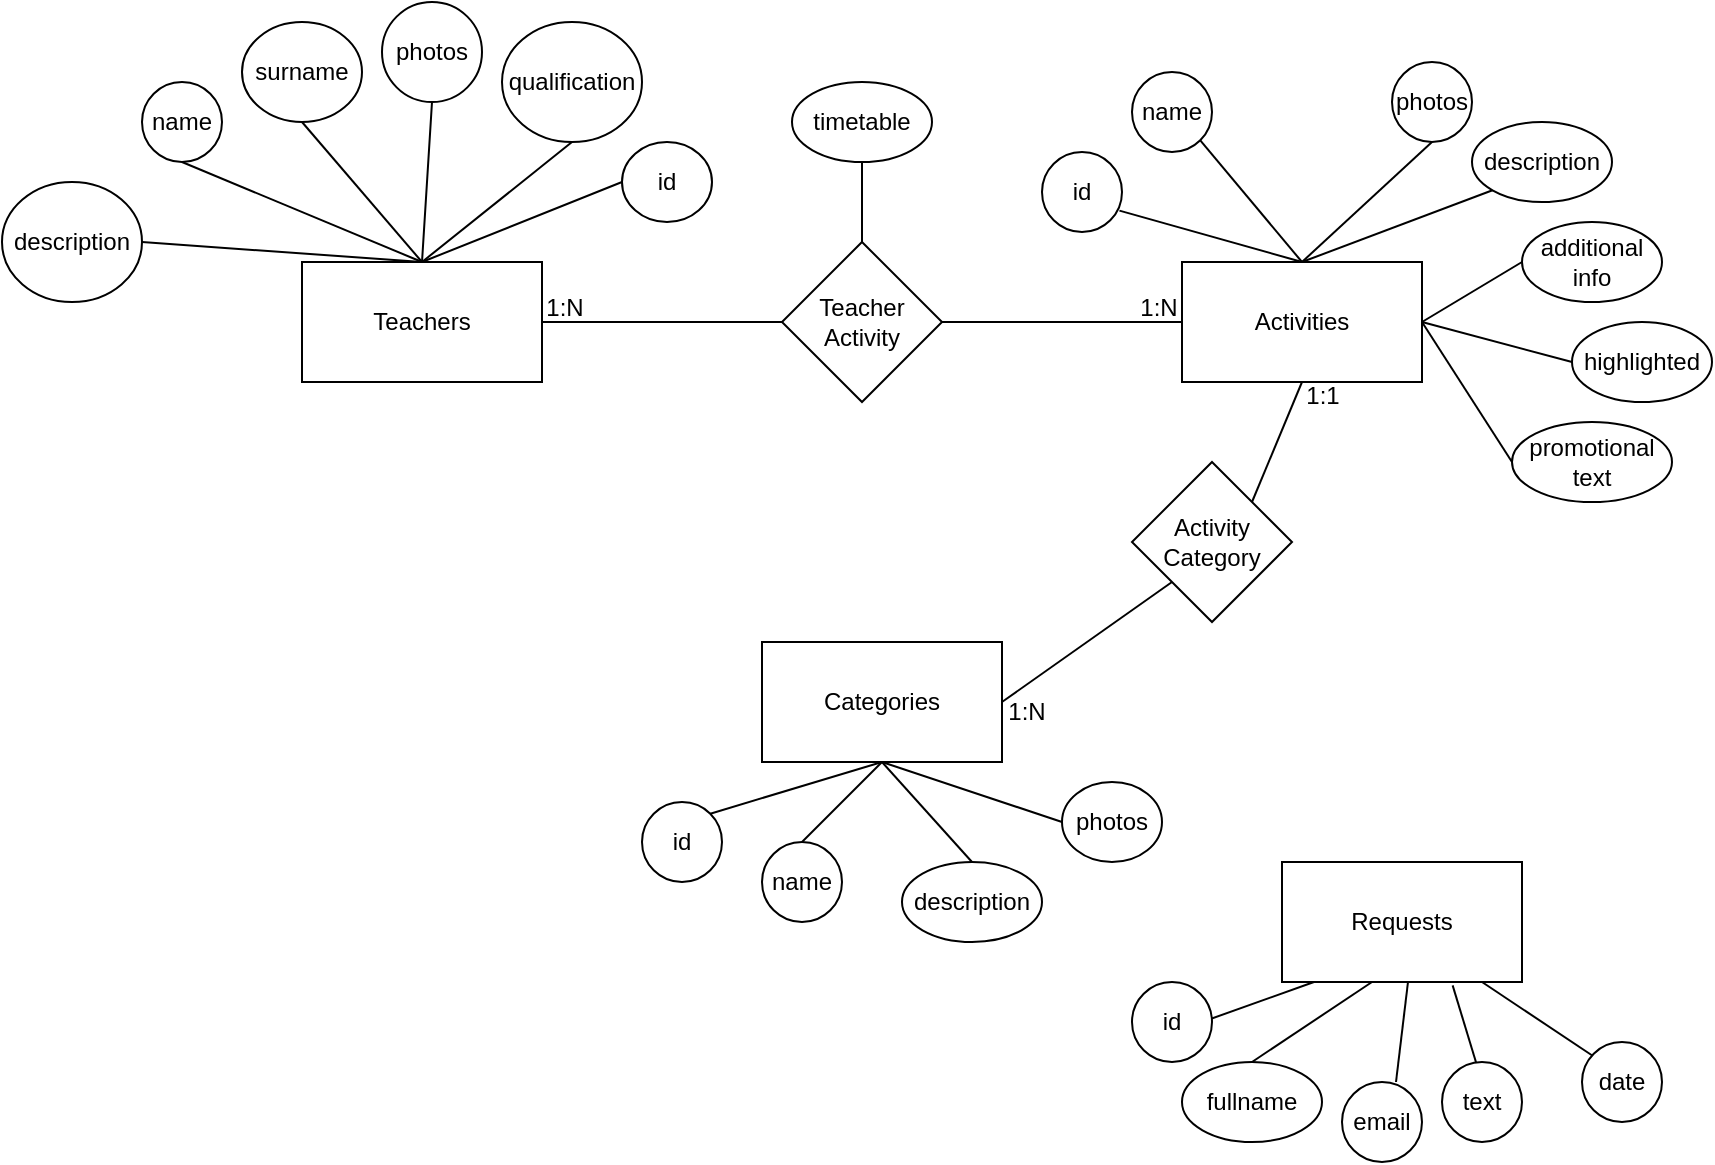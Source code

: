 <mxfile version="27.1.6">
  <diagram id="R2lEEEUBdFMjLlhIrx00" name="Page-1">
    <mxGraphModel dx="1826" dy="672" grid="1" gridSize="10" guides="1" tooltips="1" connect="1" arrows="1" fold="1" page="1" pageScale="1" pageWidth="850" pageHeight="1100" math="0" shadow="0" extFonts="Permanent Marker^https://fonts.googleapis.com/css?family=Permanent+Marker">
      <root>
        <mxCell id="0" />
        <mxCell id="1" parent="0" />
        <mxCell id="-WGrOQ5jGQ6HtvXAm8pc-1" value="Teachers" style="rounded=0;whiteSpace=wrap;html=1;" parent="1" vertex="1">
          <mxGeometry x="90" y="140" width="120" height="60" as="geometry" />
        </mxCell>
        <mxCell id="-WGrOQ5jGQ6HtvXAm8pc-2" value="Activities" style="rounded=0;whiteSpace=wrap;html=1;" parent="1" vertex="1">
          <mxGeometry x="530" y="140" width="120" height="60" as="geometry" />
        </mxCell>
        <mxCell id="-WGrOQ5jGQ6HtvXAm8pc-3" value="Categories" style="rounded=0;whiteSpace=wrap;html=1;" parent="1" vertex="1">
          <mxGeometry x="320" y="330" width="120" height="60" as="geometry" />
        </mxCell>
        <mxCell id="-WGrOQ5jGQ6HtvXAm8pc-4" value="photos" style="ellipse;whiteSpace=wrap;html=1;" parent="1" vertex="1">
          <mxGeometry x="130" y="10" width="50" height="50" as="geometry" />
        </mxCell>
        <mxCell id="-WGrOQ5jGQ6HtvXAm8pc-5" value="name" style="ellipse;whiteSpace=wrap;html=1;" parent="1" vertex="1">
          <mxGeometry x="10" y="50" width="40" height="40" as="geometry" />
        </mxCell>
        <mxCell id="-WGrOQ5jGQ6HtvXAm8pc-6" value="surname" style="ellipse;whiteSpace=wrap;html=1;" parent="1" vertex="1">
          <mxGeometry x="60" y="20" width="60" height="50" as="geometry" />
        </mxCell>
        <mxCell id="-WGrOQ5jGQ6HtvXAm8pc-7" value="qualification" style="ellipse;whiteSpace=wrap;html=1;" parent="1" vertex="1">
          <mxGeometry x="190" y="20" width="70" height="60" as="geometry" />
        </mxCell>
        <mxCell id="-WGrOQ5jGQ6HtvXAm8pc-9" value="" style="endArrow=none;html=1;rounded=0;entryX=0.5;entryY=1;entryDx=0;entryDy=0;exitX=0.5;exitY=0;exitDx=0;exitDy=0;" parent="1" source="-WGrOQ5jGQ6HtvXAm8pc-1" target="-WGrOQ5jGQ6HtvXAm8pc-5" edge="1">
          <mxGeometry width="50" height="50" relative="1" as="geometry">
            <mxPoint x="40" y="150" as="sourcePoint" />
            <mxPoint x="90" y="100" as="targetPoint" />
          </mxGeometry>
        </mxCell>
        <mxCell id="-WGrOQ5jGQ6HtvXAm8pc-10" value="" style="endArrow=none;html=1;rounded=0;entryX=0.5;entryY=1;entryDx=0;entryDy=0;exitX=0.5;exitY=0;exitDx=0;exitDy=0;" parent="1" source="-WGrOQ5jGQ6HtvXAm8pc-1" target="-WGrOQ5jGQ6HtvXAm8pc-6" edge="1">
          <mxGeometry width="50" height="50" relative="1" as="geometry">
            <mxPoint x="160" y="150" as="sourcePoint" />
            <mxPoint x="60" y="100" as="targetPoint" />
          </mxGeometry>
        </mxCell>
        <mxCell id="-WGrOQ5jGQ6HtvXAm8pc-11" value="" style="endArrow=none;html=1;rounded=0;entryX=0.5;entryY=1;entryDx=0;entryDy=0;exitX=0.5;exitY=0;exitDx=0;exitDy=0;" parent="1" source="-WGrOQ5jGQ6HtvXAm8pc-1" target="-WGrOQ5jGQ6HtvXAm8pc-4" edge="1">
          <mxGeometry width="50" height="50" relative="1" as="geometry">
            <mxPoint x="170" y="160" as="sourcePoint" />
            <mxPoint x="70" y="110" as="targetPoint" />
          </mxGeometry>
        </mxCell>
        <mxCell id="-WGrOQ5jGQ6HtvXAm8pc-12" value="" style="endArrow=none;html=1;rounded=0;entryX=0.5;entryY=1;entryDx=0;entryDy=0;exitX=0.5;exitY=0;exitDx=0;exitDy=0;" parent="1" source="-WGrOQ5jGQ6HtvXAm8pc-1" target="-WGrOQ5jGQ6HtvXAm8pc-7" edge="1">
          <mxGeometry width="50" height="50" relative="1" as="geometry">
            <mxPoint x="180" y="170" as="sourcePoint" />
            <mxPoint x="80" y="120" as="targetPoint" />
          </mxGeometry>
        </mxCell>
        <mxCell id="-WGrOQ5jGQ6HtvXAm8pc-13" value="id" style="ellipse;whiteSpace=wrap;html=1;" parent="1" vertex="1">
          <mxGeometry x="250" y="80" width="45" height="40" as="geometry" />
        </mxCell>
        <mxCell id="-WGrOQ5jGQ6HtvXAm8pc-14" value="" style="endArrow=none;html=1;rounded=0;entryX=0;entryY=0.5;entryDx=0;entryDy=0;exitX=0.5;exitY=0;exitDx=0;exitDy=0;" parent="1" source="-WGrOQ5jGQ6HtvXAm8pc-1" target="-WGrOQ5jGQ6HtvXAm8pc-13" edge="1">
          <mxGeometry width="50" height="50" relative="1" as="geometry">
            <mxPoint x="160" y="150" as="sourcePoint" />
            <mxPoint x="275" y="80" as="targetPoint" />
          </mxGeometry>
        </mxCell>
        <mxCell id="-WGrOQ5jGQ6HtvXAm8pc-16" value="id" style="ellipse;whiteSpace=wrap;html=1;" parent="1" vertex="1">
          <mxGeometry x="460" y="85" width="40" height="40" as="geometry" />
        </mxCell>
        <mxCell id="-WGrOQ5jGQ6HtvXAm8pc-17" value="name" style="ellipse;whiteSpace=wrap;html=1;" parent="1" vertex="1">
          <mxGeometry x="505" y="45" width="40" height="40" as="geometry" />
        </mxCell>
        <mxCell id="-WGrOQ5jGQ6HtvXAm8pc-19" value="description" style="ellipse;whiteSpace=wrap;html=1;" parent="1" vertex="1">
          <mxGeometry x="675" y="70" width="70" height="40" as="geometry" />
        </mxCell>
        <mxCell id="-WGrOQ5jGQ6HtvXAm8pc-20" value="photos" style="ellipse;whiteSpace=wrap;html=1;" parent="1" vertex="1">
          <mxGeometry x="635" y="40" width="40" height="40" as="geometry" />
        </mxCell>
        <mxCell id="-WGrOQ5jGQ6HtvXAm8pc-21" value="additional&lt;div&gt;info&lt;/div&gt;" style="ellipse;whiteSpace=wrap;html=1;" parent="1" vertex="1">
          <mxGeometry x="700" y="120" width="70" height="40" as="geometry" />
        </mxCell>
        <mxCell id="-WGrOQ5jGQ6HtvXAm8pc-22" value="highlighted" style="ellipse;whiteSpace=wrap;html=1;" parent="1" vertex="1">
          <mxGeometry x="725" y="170" width="70" height="40" as="geometry" />
        </mxCell>
        <mxCell id="-WGrOQ5jGQ6HtvXAm8pc-24" value="promotional&lt;div&gt;text&lt;/div&gt;" style="ellipse;whiteSpace=wrap;html=1;" parent="1" vertex="1">
          <mxGeometry x="695" y="220" width="80" height="40" as="geometry" />
        </mxCell>
        <mxCell id="-WGrOQ5jGQ6HtvXAm8pc-25" value="id" style="ellipse;whiteSpace=wrap;html=1;" parent="1" vertex="1">
          <mxGeometry x="260" y="410" width="40" height="40" as="geometry" />
        </mxCell>
        <mxCell id="-WGrOQ5jGQ6HtvXAm8pc-26" value="name" style="ellipse;whiteSpace=wrap;html=1;" parent="1" vertex="1">
          <mxGeometry x="320" y="430" width="40" height="40" as="geometry" />
        </mxCell>
        <mxCell id="-WGrOQ5jGQ6HtvXAm8pc-27" value="description" style="ellipse;whiteSpace=wrap;html=1;" parent="1" vertex="1">
          <mxGeometry x="390" y="440" width="70" height="40" as="geometry" />
        </mxCell>
        <mxCell id="-WGrOQ5jGQ6HtvXAm8pc-28" value="photos" style="ellipse;whiteSpace=wrap;html=1;" parent="1" vertex="1">
          <mxGeometry x="470" y="400" width="50" height="40" as="geometry" />
        </mxCell>
        <mxCell id="q_XiuCN2w9F0xvnvJ-64-3" style="edgeStyle=orthogonalEdgeStyle;rounded=0;orthogonalLoop=1;jettySize=auto;html=1;endArrow=none;startFill=0;" edge="1" parent="1" source="-WGrOQ5jGQ6HtvXAm8pc-29">
          <mxGeometry relative="1" as="geometry">
            <mxPoint x="370" y="90" as="targetPoint" />
          </mxGeometry>
        </mxCell>
        <mxCell id="-WGrOQ5jGQ6HtvXAm8pc-29" value="Teacher&lt;div&gt;Activity&lt;/div&gt;" style="rhombus;whiteSpace=wrap;html=1;" parent="1" vertex="1">
          <mxGeometry x="330" y="130" width="80" height="80" as="geometry" />
        </mxCell>
        <mxCell id="-WGrOQ5jGQ6HtvXAm8pc-31" value="Activity&lt;div&gt;Category&lt;/div&gt;" style="rhombus;whiteSpace=wrap;html=1;" parent="1" vertex="1">
          <mxGeometry x="505" y="240" width="80" height="80" as="geometry" />
        </mxCell>
        <mxCell id="-WGrOQ5jGQ6HtvXAm8pc-33" value="" style="endArrow=none;html=1;rounded=0;entryX=0;entryY=0.5;entryDx=0;entryDy=0;exitX=1;exitY=0.5;exitDx=0;exitDy=0;" parent="1" source="-WGrOQ5jGQ6HtvXAm8pc-1" target="-WGrOQ5jGQ6HtvXAm8pc-29" edge="1">
          <mxGeometry width="50" height="50" relative="1" as="geometry">
            <mxPoint x="160" y="150" as="sourcePoint" />
            <mxPoint x="165" y="70" as="targetPoint" />
          </mxGeometry>
        </mxCell>
        <mxCell id="-WGrOQ5jGQ6HtvXAm8pc-34" value="" style="endArrow=none;html=1;rounded=0;entryX=0;entryY=0.5;entryDx=0;entryDy=0;exitX=1;exitY=0.5;exitDx=0;exitDy=0;" parent="1" source="-WGrOQ5jGQ6HtvXAm8pc-29" target="-WGrOQ5jGQ6HtvXAm8pc-2" edge="1">
          <mxGeometry width="50" height="50" relative="1" as="geometry">
            <mxPoint x="430" y="190" as="sourcePoint" />
            <mxPoint x="340" y="180" as="targetPoint" />
          </mxGeometry>
        </mxCell>
        <mxCell id="-WGrOQ5jGQ6HtvXAm8pc-35" value="" style="endArrow=none;html=1;rounded=0;entryX=0.5;entryY=1;entryDx=0;entryDy=0;exitX=1;exitY=0;exitDx=0;exitDy=0;" parent="1" source="-WGrOQ5jGQ6HtvXAm8pc-31" target="-WGrOQ5jGQ6HtvXAm8pc-2" edge="1">
          <mxGeometry width="50" height="50" relative="1" as="geometry">
            <mxPoint x="420" y="180" as="sourcePoint" />
            <mxPoint x="540" y="180" as="targetPoint" />
          </mxGeometry>
        </mxCell>
        <mxCell id="-WGrOQ5jGQ6HtvXAm8pc-36" value="" style="endArrow=none;html=1;rounded=0;entryX=0;entryY=1;entryDx=0;entryDy=0;exitX=1;exitY=0.5;exitDx=0;exitDy=0;" parent="1" source="-WGrOQ5jGQ6HtvXAm8pc-3" target="-WGrOQ5jGQ6HtvXAm8pc-31" edge="1">
          <mxGeometry width="50" height="50" relative="1" as="geometry">
            <mxPoint x="430" y="190" as="sourcePoint" />
            <mxPoint x="550" y="190" as="targetPoint" />
          </mxGeometry>
        </mxCell>
        <mxCell id="-WGrOQ5jGQ6HtvXAm8pc-37" value="" style="endArrow=none;html=1;rounded=0;entryX=0.5;entryY=0;entryDx=0;entryDy=0;exitX=0.968;exitY=0.733;exitDx=0;exitDy=0;exitPerimeter=0;" parent="1" source="-WGrOQ5jGQ6HtvXAm8pc-16" target="-WGrOQ5jGQ6HtvXAm8pc-2" edge="1">
          <mxGeometry width="50" height="50" relative="1" as="geometry">
            <mxPoint x="440" y="200" as="sourcePoint" />
            <mxPoint x="560" y="200" as="targetPoint" />
          </mxGeometry>
        </mxCell>
        <mxCell id="-WGrOQ5jGQ6HtvXAm8pc-38" value="" style="endArrow=none;html=1;rounded=0;entryX=0.5;entryY=0;entryDx=0;entryDy=0;exitX=1;exitY=1;exitDx=0;exitDy=0;" parent="1" source="-WGrOQ5jGQ6HtvXAm8pc-17" target="-WGrOQ5jGQ6HtvXAm8pc-2" edge="1">
          <mxGeometry width="50" height="50" relative="1" as="geometry">
            <mxPoint x="450" y="210" as="sourcePoint" />
            <mxPoint x="570" y="210" as="targetPoint" />
          </mxGeometry>
        </mxCell>
        <mxCell id="-WGrOQ5jGQ6HtvXAm8pc-40" value="" style="endArrow=none;html=1;rounded=0;entryX=0.5;entryY=0;entryDx=0;entryDy=0;exitX=0.5;exitY=1;exitDx=0;exitDy=0;" parent="1" source="-WGrOQ5jGQ6HtvXAm8pc-20" target="-WGrOQ5jGQ6HtvXAm8pc-2" edge="1">
          <mxGeometry width="50" height="50" relative="1" as="geometry">
            <mxPoint x="470" y="230" as="sourcePoint" />
            <mxPoint x="590" y="230" as="targetPoint" />
          </mxGeometry>
        </mxCell>
        <mxCell id="-WGrOQ5jGQ6HtvXAm8pc-41" value="" style="endArrow=none;html=1;rounded=0;entryX=0.5;entryY=0;entryDx=0;entryDy=0;exitX=0;exitY=1;exitDx=0;exitDy=0;" parent="1" source="-WGrOQ5jGQ6HtvXAm8pc-19" target="-WGrOQ5jGQ6HtvXAm8pc-2" edge="1">
          <mxGeometry width="50" height="50" relative="1" as="geometry">
            <mxPoint x="480" y="240" as="sourcePoint" />
            <mxPoint x="600" y="240" as="targetPoint" />
          </mxGeometry>
        </mxCell>
        <mxCell id="-WGrOQ5jGQ6HtvXAm8pc-42" value="" style="endArrow=none;html=1;rounded=0;entryX=1;entryY=0.5;entryDx=0;entryDy=0;exitX=0;exitY=0.5;exitDx=0;exitDy=0;" parent="1" source="-WGrOQ5jGQ6HtvXAm8pc-21" target="-WGrOQ5jGQ6HtvXAm8pc-2" edge="1">
          <mxGeometry width="50" height="50" relative="1" as="geometry">
            <mxPoint x="490" y="250" as="sourcePoint" />
            <mxPoint x="610" y="250" as="targetPoint" />
          </mxGeometry>
        </mxCell>
        <mxCell id="-WGrOQ5jGQ6HtvXAm8pc-43" value="" style="endArrow=none;html=1;rounded=0;entryX=1;entryY=0.5;entryDx=0;entryDy=0;exitX=0;exitY=0.5;exitDx=0;exitDy=0;" parent="1" source="-WGrOQ5jGQ6HtvXAm8pc-22" target="-WGrOQ5jGQ6HtvXAm8pc-2" edge="1">
          <mxGeometry width="50" height="50" relative="1" as="geometry">
            <mxPoint x="500" y="260" as="sourcePoint" />
            <mxPoint x="620" y="260" as="targetPoint" />
          </mxGeometry>
        </mxCell>
        <mxCell id="-WGrOQ5jGQ6HtvXAm8pc-44" value="" style="endArrow=none;html=1;rounded=0;entryX=0;entryY=0.5;entryDx=0;entryDy=0;exitX=1;exitY=0.5;exitDx=0;exitDy=0;" parent="1" source="-WGrOQ5jGQ6HtvXAm8pc-2" target="-WGrOQ5jGQ6HtvXAm8pc-24" edge="1">
          <mxGeometry width="50" height="50" relative="1" as="geometry">
            <mxPoint x="660" y="210" as="sourcePoint" />
            <mxPoint x="630" y="270" as="targetPoint" />
          </mxGeometry>
        </mxCell>
        <mxCell id="-WGrOQ5jGQ6HtvXAm8pc-45" value="" style="endArrow=none;html=1;rounded=0;entryX=0.5;entryY=1;entryDx=0;entryDy=0;exitX=1;exitY=0;exitDx=0;exitDy=0;" parent="1" source="-WGrOQ5jGQ6HtvXAm8pc-25" target="-WGrOQ5jGQ6HtvXAm8pc-3" edge="1">
          <mxGeometry width="50" height="50" relative="1" as="geometry">
            <mxPoint x="450" y="370" as="sourcePoint" />
            <mxPoint x="535" y="310" as="targetPoint" />
          </mxGeometry>
        </mxCell>
        <mxCell id="-WGrOQ5jGQ6HtvXAm8pc-46" value="" style="endArrow=none;html=1;rounded=0;entryX=0.5;entryY=1;entryDx=0;entryDy=0;exitX=0.5;exitY=0;exitDx=0;exitDy=0;" parent="1" source="-WGrOQ5jGQ6HtvXAm8pc-26" target="-WGrOQ5jGQ6HtvXAm8pc-3" edge="1">
          <mxGeometry width="50" height="50" relative="1" as="geometry">
            <mxPoint x="435" y="410" as="sourcePoint" />
            <mxPoint x="520" y="350" as="targetPoint" />
          </mxGeometry>
        </mxCell>
        <mxCell id="-WGrOQ5jGQ6HtvXAm8pc-47" value="" style="endArrow=none;html=1;rounded=0;entryX=0.5;entryY=1;entryDx=0;entryDy=0;exitX=0.5;exitY=0;exitDx=0;exitDy=0;" parent="1" source="-WGrOQ5jGQ6HtvXAm8pc-27" target="-WGrOQ5jGQ6HtvXAm8pc-3" edge="1">
          <mxGeometry width="50" height="50" relative="1" as="geometry">
            <mxPoint x="470" y="390" as="sourcePoint" />
            <mxPoint x="555" y="330" as="targetPoint" />
          </mxGeometry>
        </mxCell>
        <mxCell id="-WGrOQ5jGQ6HtvXAm8pc-48" value="" style="endArrow=none;html=1;rounded=0;entryX=0.5;entryY=1;entryDx=0;entryDy=0;exitX=0;exitY=0.5;exitDx=0;exitDy=0;" parent="1" source="-WGrOQ5jGQ6HtvXAm8pc-28" target="-WGrOQ5jGQ6HtvXAm8pc-3" edge="1">
          <mxGeometry width="50" height="50" relative="1" as="geometry">
            <mxPoint x="480" y="400" as="sourcePoint" />
            <mxPoint x="565" y="340" as="targetPoint" />
          </mxGeometry>
        </mxCell>
        <mxCell id="PrQCR9BhIxBd7VjD3M1w-1" value="1:N" style="text;html=1;align=center;verticalAlign=middle;resizable=0;points=[];autosize=1;strokeColor=none;fillColor=none;" parent="1" vertex="1">
          <mxGeometry x="201" y="148" width="40" height="30" as="geometry" />
        </mxCell>
        <mxCell id="PrQCR9BhIxBd7VjD3M1w-2" value="1:N" style="text;html=1;align=center;verticalAlign=middle;resizable=0;points=[];autosize=1;strokeColor=none;fillColor=none;" parent="1" vertex="1">
          <mxGeometry x="498" y="148" width="40" height="30" as="geometry" />
        </mxCell>
        <mxCell id="PrQCR9BhIxBd7VjD3M1w-3" value="1:1" style="text;html=1;align=center;verticalAlign=middle;resizable=0;points=[];autosize=1;strokeColor=none;fillColor=none;" parent="1" vertex="1">
          <mxGeometry x="580" y="192" width="40" height="30" as="geometry" />
        </mxCell>
        <mxCell id="PrQCR9BhIxBd7VjD3M1w-4" value="1:N" style="text;html=1;align=center;verticalAlign=middle;resizable=0;points=[];autosize=1;strokeColor=none;fillColor=none;" parent="1" vertex="1">
          <mxGeometry x="432" y="350" width="40" height="30" as="geometry" />
        </mxCell>
        <mxCell id="-vKWuKwpC-riT28wExBS-1" value="Requests" style="rounded=0;whiteSpace=wrap;html=1;" parent="1" vertex="1">
          <mxGeometry x="580" y="440" width="120" height="60" as="geometry" />
        </mxCell>
        <mxCell id="-vKWuKwpC-riT28wExBS-2" value="" style="endArrow=none;html=1;rounded=0;entryX=0.5;entryY=1;entryDx=0;entryDy=0;" parent="1" edge="1">
          <mxGeometry width="50" height="50" relative="1" as="geometry">
            <mxPoint x="540" y="520" as="sourcePoint" />
            <mxPoint x="596" y="500" as="targetPoint" />
          </mxGeometry>
        </mxCell>
        <mxCell id="-vKWuKwpC-riT28wExBS-3" value="" style="endArrow=none;html=1;rounded=0;entryX=0.5;entryY=1;entryDx=0;entryDy=0;" parent="1" edge="1">
          <mxGeometry width="50" height="50" relative="1" as="geometry">
            <mxPoint x="740" y="540" as="sourcePoint" />
            <mxPoint x="680" y="500" as="targetPoint" />
          </mxGeometry>
        </mxCell>
        <mxCell id="-vKWuKwpC-riT28wExBS-4" value="" style="endArrow=none;html=1;rounded=0;entryX=0.5;entryY=1;entryDx=0;entryDy=0;exitX=0.5;exitY=0;exitDx=0;exitDy=0;" parent="1" source="-vKWuKwpC-riT28wExBS-8" edge="1">
          <mxGeometry width="50" height="50" relative="1" as="geometry">
            <mxPoint x="590" y="550" as="sourcePoint" />
            <mxPoint x="625" y="500" as="targetPoint" />
          </mxGeometry>
        </mxCell>
        <mxCell id="-vKWuKwpC-riT28wExBS-5" value="" style="endArrow=none;html=1;rounded=0;entryX=0.5;entryY=1;entryDx=0;entryDy=0;" parent="1" edge="1">
          <mxGeometry width="50" height="50" relative="1" as="geometry">
            <mxPoint x="637" y="550" as="sourcePoint" />
            <mxPoint x="643" y="500" as="targetPoint" />
          </mxGeometry>
        </mxCell>
        <mxCell id="-vKWuKwpC-riT28wExBS-6" value="" style="endArrow=none;html=1;rounded=0;entryX=0.711;entryY=1.028;entryDx=0;entryDy=0;entryPerimeter=0;" parent="1" target="-vKWuKwpC-riT28wExBS-1" edge="1">
          <mxGeometry width="50" height="50" relative="1" as="geometry">
            <mxPoint x="680" y="550" as="sourcePoint" />
            <mxPoint x="683" y="524" as="targetPoint" />
          </mxGeometry>
        </mxCell>
        <mxCell id="-vKWuKwpC-riT28wExBS-7" value="id" style="ellipse;whiteSpace=wrap;html=1;" parent="1" vertex="1">
          <mxGeometry x="505" y="500" width="40" height="40" as="geometry" />
        </mxCell>
        <mxCell id="-vKWuKwpC-riT28wExBS-8" value="fullname" style="ellipse;whiteSpace=wrap;html=1;" parent="1" vertex="1">
          <mxGeometry x="530" y="540" width="70" height="40" as="geometry" />
        </mxCell>
        <mxCell id="-vKWuKwpC-riT28wExBS-10" value="email" style="ellipse;whiteSpace=wrap;html=1;" parent="1" vertex="1">
          <mxGeometry x="610" y="550" width="40" height="40" as="geometry" />
        </mxCell>
        <mxCell id="-vKWuKwpC-riT28wExBS-11" value="text" style="ellipse;whiteSpace=wrap;html=1;" parent="1" vertex="1">
          <mxGeometry x="660" y="540" width="40" height="40" as="geometry" />
        </mxCell>
        <mxCell id="-vKWuKwpC-riT28wExBS-12" value="date" style="ellipse;whiteSpace=wrap;html=1;" parent="1" vertex="1">
          <mxGeometry x="730" y="530" width="40" height="40" as="geometry" />
        </mxCell>
        <mxCell id="q_XiuCN2w9F0xvnvJ-64-1" value="" style="endArrow=none;html=1;rounded=0;exitX=1;exitY=0.5;exitDx=0;exitDy=0;" edge="1" parent="1" source="q_XiuCN2w9F0xvnvJ-64-2">
          <mxGeometry width="50" height="50" relative="1" as="geometry">
            <mxPoint x="-10" y="160" as="sourcePoint" />
            <mxPoint x="150" y="140" as="targetPoint" />
          </mxGeometry>
        </mxCell>
        <mxCell id="q_XiuCN2w9F0xvnvJ-64-2" value="desсription" style="ellipse;whiteSpace=wrap;html=1;" vertex="1" parent="1">
          <mxGeometry x="-60" y="100" width="70" height="60" as="geometry" />
        </mxCell>
        <mxCell id="q_XiuCN2w9F0xvnvJ-64-4" value="timetable" style="ellipse;whiteSpace=wrap;html=1;" vertex="1" parent="1">
          <mxGeometry x="335" y="50" width="70" height="40" as="geometry" />
        </mxCell>
      </root>
    </mxGraphModel>
  </diagram>
</mxfile>
